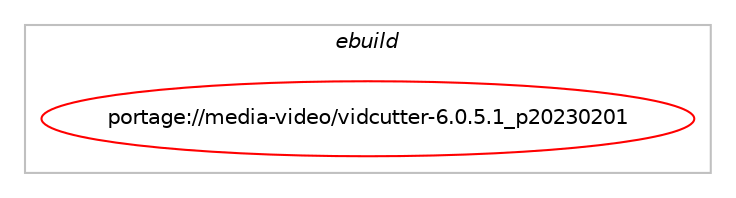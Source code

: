 digraph prolog {

# *************
# Graph options
# *************

newrank=true;
concentrate=true;
compound=true;
graph [rankdir=LR,fontname=Helvetica,fontsize=10,ranksep=1.5];#, ranksep=2.5, nodesep=0.2];
edge  [arrowhead=vee];
node  [fontname=Helvetica,fontsize=10];

# **********
# The ebuild
# **********

subgraph cluster_leftcol {
color=gray;
label=<<i>ebuild</i>>;
id [label="portage://media-video/vidcutter-6.0.5.1_p20230201", color=red, width=4, href="../media-video/vidcutter-6.0.5.1_p20230201.svg"];
}

# ****************
# The dependencies
# ****************

subgraph cluster_midcol {
color=gray;
label=<<i>dependencies</i>>;
subgraph cluster_compile {
fillcolor="#eeeeee";
style=filled;
label=<<i>compile</i>>;
# *** BEGIN UNKNOWN DEPENDENCY TYPE (TODO) ***
# id -> equal(package_dependency(portage://media-video/vidcutter-6.0.5.1_p20230201,install,no,media-video,mpv,greaterequal,[0.25,,,0.25],any_same_slot,[use(enable(libmpv),none)]))
# *** END UNKNOWN DEPENDENCY TYPE (TODO) ***

}
subgraph cluster_compileandrun {
fillcolor="#eeeeee";
style=filled;
label=<<i>compile and run</i>>;
}
subgraph cluster_run {
fillcolor="#eeeeee";
style=filled;
label=<<i>run</i>>;
# *** BEGIN UNKNOWN DEPENDENCY TYPE (TODO) ***
# id -> equal(use_conditional_group(positive,python_targets_python3_10,portage://media-video/vidcutter-6.0.5.1_p20230201,[package_dependency(portage://media-video/vidcutter-6.0.5.1_p20230201,run,no,dev-lang,python,none,[,,],[slot(3.10)],[])]))
# *** END UNKNOWN DEPENDENCY TYPE (TODO) ***

# *** BEGIN UNKNOWN DEPENDENCY TYPE (TODO) ***
# id -> equal(use_conditional_group(positive,python_targets_python3_11,portage://media-video/vidcutter-6.0.5.1_p20230201,[package_dependency(portage://media-video/vidcutter-6.0.5.1_p20230201,run,no,dev-lang,python,none,[,,],[slot(3.11)],[])]))
# *** END UNKNOWN DEPENDENCY TYPE (TODO) ***

# *** BEGIN UNKNOWN DEPENDENCY TYPE (TODO) ***
# id -> equal(package_dependency(portage://media-video/vidcutter-6.0.5.1_p20230201,run,no,dev-python,PyQt5,greaterequal,[5.7,,,5.7],[],[use(enable(dbus),none),use(enable(multimedia),none),use(enable(widgets),none),use(optenable(python_targets_python3_10),negative),use(optenable(python_targets_python3_11),negative)]))
# *** END UNKNOWN DEPENDENCY TYPE (TODO) ***

# *** BEGIN UNKNOWN DEPENDENCY TYPE (TODO) ***
# id -> equal(package_dependency(portage://media-video/vidcutter-6.0.5.1_p20230201,run,no,dev-python,pyopengl,none,[,,],[],[use(optenable(python_targets_python3_10),negative),use(optenable(python_targets_python3_11),negative)]))
# *** END UNKNOWN DEPENDENCY TYPE (TODO) ***

# *** BEGIN UNKNOWN DEPENDENCY TYPE (TODO) ***
# id -> equal(package_dependency(portage://media-video/vidcutter-6.0.5.1_p20230201,run,no,media-video,ffmpeg,none,[,,],[],[use(enable(X),none),use(enable(encode),none)]))
# *** END UNKNOWN DEPENDENCY TYPE (TODO) ***

# *** BEGIN UNKNOWN DEPENDENCY TYPE (TODO) ***
# id -> equal(package_dependency(portage://media-video/vidcutter-6.0.5.1_p20230201,run,no,media-video,mediainfo,none,[,,],[],[]))
# *** END UNKNOWN DEPENDENCY TYPE (TODO) ***

# *** BEGIN UNKNOWN DEPENDENCY TYPE (TODO) ***
# id -> equal(package_dependency(portage://media-video/vidcutter-6.0.5.1_p20230201,run,no,media-video,mpv,greaterequal,[0.25,,,0.25],any_same_slot,[use(enable(libmpv),none)]))
# *** END UNKNOWN DEPENDENCY TYPE (TODO) ***

}
}

# **************
# The candidates
# **************

subgraph cluster_choices {
rank=same;
color=gray;
label=<<i>candidates</i>>;

}

}
